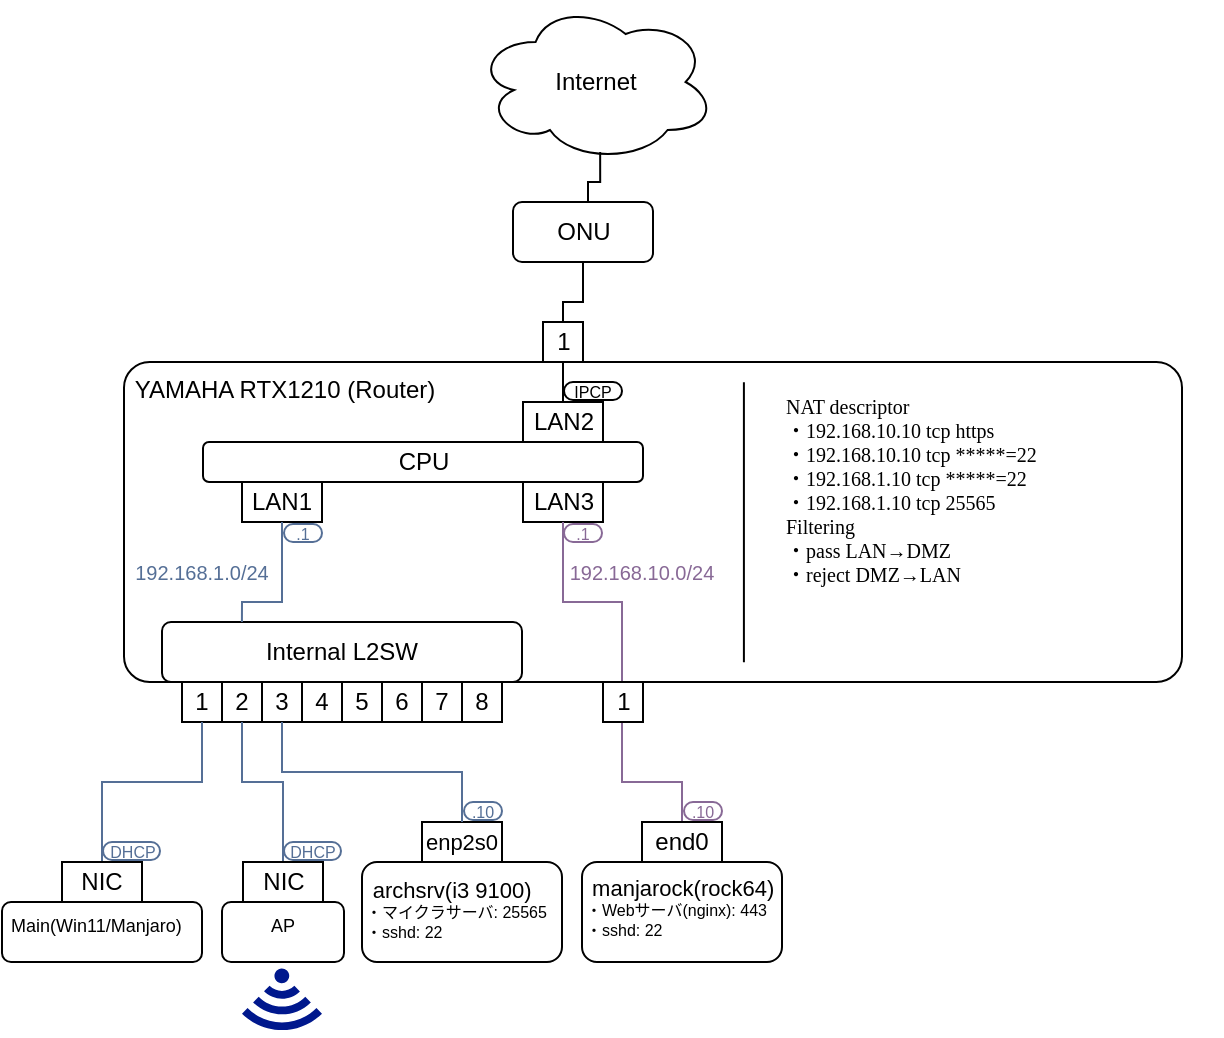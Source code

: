 <mxfile version="21.5.2" type="device">
  <diagram name="ページ1" id="dWzoqlgXtXd84_DwrpIV">
    <mxGraphModel dx="2323" dy="1350" grid="1" gridSize="10" guides="1" tooltips="1" connect="1" arrows="1" fold="1" page="1" pageScale="1" pageWidth="827" pageHeight="1169" math="0" shadow="0">
      <root>
        <mxCell id="0" />
        <mxCell id="1" parent="0" />
        <mxCell id="lqzdUDPN9IY1UOABG6k5-1" value="&amp;nbsp;YAMAHA RTX1210 (Router)" style="rounded=1;whiteSpace=wrap;html=1;fillColor=default;align=left;verticalAlign=top;arcSize=8;" parent="1" vertex="1">
          <mxGeometry x="161" y="510" width="529" height="160" as="geometry" />
        </mxCell>
        <mxCell id="lqzdUDPN9IY1UOABG6k5-2" value="CPU" style="rounded=1;whiteSpace=wrap;html=1;" parent="1" vertex="1">
          <mxGeometry x="200.5" y="550" width="220" height="20" as="geometry" />
        </mxCell>
        <mxCell id="lqzdUDPN9IY1UOABG6k5-3" value="LAN1" style="rounded=0;whiteSpace=wrap;html=1;" parent="1" vertex="1">
          <mxGeometry x="220" y="570" width="40" height="20" as="geometry" />
        </mxCell>
        <mxCell id="lqzdUDPN9IY1UOABG6k5-4" value="LAN2" style="rounded=0;whiteSpace=wrap;html=1;" parent="1" vertex="1">
          <mxGeometry x="360.5" y="530" width="40" height="20" as="geometry" />
        </mxCell>
        <mxCell id="lqzdUDPN9IY1UOABG6k5-5" value="LAN3" style="rounded=0;whiteSpace=wrap;html=1;" parent="1" vertex="1">
          <mxGeometry x="360.5" y="570" width="40" height="20" as="geometry" />
        </mxCell>
        <mxCell id="lqzdUDPN9IY1UOABG6k5-8" value="1" style="rounded=0;whiteSpace=wrap;html=1;" parent="1" vertex="1">
          <mxGeometry x="190" y="670" width="20" height="20" as="geometry" />
        </mxCell>
        <mxCell id="lqzdUDPN9IY1UOABG6k5-10" value="6" style="rounded=0;whiteSpace=wrap;html=1;" parent="1" vertex="1">
          <mxGeometry x="290" y="670" width="20" height="20" as="geometry" />
        </mxCell>
        <mxCell id="lqzdUDPN9IY1UOABG6k5-11" value="2" style="rounded=0;whiteSpace=wrap;html=1;" parent="1" vertex="1">
          <mxGeometry x="210" y="670" width="20" height="20" as="geometry" />
        </mxCell>
        <mxCell id="lqzdUDPN9IY1UOABG6k5-12" value="7" style="rounded=0;whiteSpace=wrap;html=1;" parent="1" vertex="1">
          <mxGeometry x="310" y="670" width="20" height="20" as="geometry" />
        </mxCell>
        <mxCell id="lqzdUDPN9IY1UOABG6k5-13" value="3" style="rounded=0;whiteSpace=wrap;html=1;" parent="1" vertex="1">
          <mxGeometry x="230" y="670" width="20" height="20" as="geometry" />
        </mxCell>
        <mxCell id="lqzdUDPN9IY1UOABG6k5-14" value="8" style="rounded=0;whiteSpace=wrap;html=1;" parent="1" vertex="1">
          <mxGeometry x="330" y="670" width="20" height="20" as="geometry" />
        </mxCell>
        <mxCell id="lqzdUDPN9IY1UOABG6k5-15" value="4" style="rounded=0;whiteSpace=wrap;html=1;" parent="1" vertex="1">
          <mxGeometry x="250" y="670" width="20" height="20" as="geometry" />
        </mxCell>
        <mxCell id="lqzdUDPN9IY1UOABG6k5-17" value="5" style="rounded=0;whiteSpace=wrap;html=1;" parent="1" vertex="1">
          <mxGeometry x="270" y="670" width="20" height="20" as="geometry" />
        </mxCell>
        <mxCell id="lqzdUDPN9IY1UOABG6k5-27" value="Internal L2SW" style="rounded=1;whiteSpace=wrap;html=1;" parent="1" vertex="1">
          <mxGeometry x="180" y="640" width="180" height="30" as="geometry" />
        </mxCell>
        <mxCell id="lqzdUDPN9IY1UOABG6k5-32" value="" style="endArrow=none;html=1;rounded=0;entryX=0.5;entryY=1;entryDx=0;entryDy=0;edgeStyle=orthogonalEdgeStyle;exitX=0.222;exitY=0;exitDx=0;exitDy=0;exitPerimeter=0;strokeColor=#556F96;fontColor=#556F96;" parent="1" source="lqzdUDPN9IY1UOABG6k5-27" target="lqzdUDPN9IY1UOABG6k5-3" edge="1">
          <mxGeometry width="50" height="50" relative="1" as="geometry">
            <mxPoint x="200" y="620" as="sourcePoint" />
            <mxPoint x="320" y="570" as="targetPoint" />
            <Array as="points">
              <mxPoint x="220" y="630" />
              <mxPoint x="240" y="630" />
            </Array>
          </mxGeometry>
        </mxCell>
        <mxCell id="lqzdUDPN9IY1UOABG6k5-35" value="" style="endArrow=none;html=1;rounded=0;entryX=0.5;entryY=1;entryDx=0;entryDy=0;edgeStyle=orthogonalEdgeStyle;strokeColor=#886996;fontColor=#886996;exitX=0.5;exitY=0;exitDx=0;exitDy=0;" parent="1" source="KZwTm3uXWQHPpoS__qp3-7" target="lqzdUDPN9IY1UOABG6k5-5" edge="1">
          <mxGeometry width="50" height="50" relative="1" as="geometry">
            <mxPoint x="420" y="730" as="sourcePoint" />
            <mxPoint x="440" y="670" as="targetPoint" />
            <Array as="points">
              <mxPoint x="440" y="720" />
              <mxPoint x="410" y="720" />
              <mxPoint x="410" y="630" />
              <mxPoint x="381" y="630" />
            </Array>
          </mxGeometry>
        </mxCell>
        <mxCell id="lqzdUDPN9IY1UOABG6k5-18" value="1" style="rounded=0;whiteSpace=wrap;html=1;" parent="1" vertex="1">
          <mxGeometry x="400.5" y="670" width="20" height="20" as="geometry" />
        </mxCell>
        <mxCell id="lqzdUDPN9IY1UOABG6k5-38" value="&lt;div style=&quot;font-size: 8px;&quot; align=&quot;center&quot;&gt;.1&lt;/div&gt;" style="rounded=1;whiteSpace=wrap;html=1;arcSize=50;align=center;verticalAlign=middle;fontSize=8;strokeColor=#556F96;fontColor=#556F96;" parent="1" vertex="1">
          <mxGeometry x="241" y="591" width="19" height="9" as="geometry" />
        </mxCell>
        <mxCell id="lqzdUDPN9IY1UOABG6k5-40" value="&lt;font style=&quot;font-size: 10px;&quot;&gt;192.168.1.0/24&lt;/font&gt;" style="text;html=1;strokeColor=none;fillColor=none;align=center;verticalAlign=middle;whiteSpace=wrap;rounded=0;fontColor=#556F96;" parent="1" vertex="1">
          <mxGeometry x="160" y="610" width="80" height="10" as="geometry" />
        </mxCell>
        <mxCell id="lqzdUDPN9IY1UOABG6k5-43" value="" style="endArrow=none;html=1;rounded=0;exitX=0.5;exitY=1;exitDx=0;exitDy=0;entryX=0.5;entryY=0;entryDx=0;entryDy=0;edgeStyle=orthogonalEdgeStyle;strokeColor=#556F96;fontColor=#556F96;" parent="1" source="lqzdUDPN9IY1UOABG6k5-8" target="lqzdUDPN9IY1UOABG6k5-42" edge="1">
          <mxGeometry width="50" height="50" relative="1" as="geometry">
            <mxPoint x="210" y="710" as="sourcePoint" />
            <mxPoint x="260" y="660" as="targetPoint" />
            <Array as="points">
              <mxPoint x="200" y="720" />
              <mxPoint x="150" y="720" />
            </Array>
          </mxGeometry>
        </mxCell>
        <mxCell id="lqzdUDPN9IY1UOABG6k5-48" value="" style="endArrow=none;html=1;rounded=0;entryX=0.5;entryY=1;entryDx=0;entryDy=0;exitX=0.5;exitY=0;exitDx=0;exitDy=0;edgeStyle=orthogonalEdgeStyle;strokeColor=#556F96;fontColor=#556F96;" parent="1" source="lqzdUDPN9IY1UOABG6k5-46" target="lqzdUDPN9IY1UOABG6k5-11" edge="1">
          <mxGeometry width="50" height="50" relative="1" as="geometry">
            <mxPoint x="240" y="760" as="sourcePoint" />
            <mxPoint x="290" y="710" as="targetPoint" />
            <Array as="points">
              <mxPoint x="241" y="720" />
              <mxPoint x="220" y="720" />
            </Array>
          </mxGeometry>
        </mxCell>
        <mxCell id="lqzdUDPN9IY1UOABG6k5-53" value="&lt;font style=&quot;font-size: 10px;&quot;&gt;192.168.10.0/24&lt;/font&gt;" style="text;html=1;strokeColor=none;fillColor=none;align=center;verticalAlign=middle;whiteSpace=wrap;rounded=0;fontColor=#886996;" parent="1" vertex="1">
          <mxGeometry x="380" y="610" width="80" height="10" as="geometry" />
        </mxCell>
        <mxCell id="lqzdUDPN9IY1UOABG6k5-54" value="&lt;div style=&quot;font-size: 8px;&quot; align=&quot;center&quot;&gt;.1&lt;/div&gt;" style="rounded=1;whiteSpace=wrap;html=1;arcSize=50;align=center;verticalAlign=middle;fontSize=8;strokeColor=#886996;fontColor=#886996;" parent="1" vertex="1">
          <mxGeometry x="381" y="591" width="19" height="9" as="geometry" />
        </mxCell>
        <mxCell id="lqzdUDPN9IY1UOABG6k5-56" value="IPCP" style="rounded=1;whiteSpace=wrap;html=1;arcSize=50;align=center;verticalAlign=middle;fontSize=8;strokeColor=#000000;fontColor=#000000;" parent="1" vertex="1">
          <mxGeometry x="381" y="520" width="29" height="9" as="geometry" />
        </mxCell>
        <mxCell id="lqzdUDPN9IY1UOABG6k5-58" value="ONU" style="rounded=1;whiteSpace=wrap;html=1;" parent="1" vertex="1">
          <mxGeometry x="355.5" y="430" width="70" height="30" as="geometry" />
        </mxCell>
        <mxCell id="lqzdUDPN9IY1UOABG6k5-59" value="Internet" style="ellipse;shape=cloud;whiteSpace=wrap;html=1;" parent="1" vertex="1">
          <mxGeometry x="336.8" y="330" width="120" height="80" as="geometry" />
        </mxCell>
        <mxCell id="lqzdUDPN9IY1UOABG6k5-61" value="" style="endArrow=none;html=1;rounded=0;exitX=0.5;exitY=0;exitDx=0;exitDy=0;entryX=0.519;entryY=0.938;entryDx=0;entryDy=0;entryPerimeter=0;edgeStyle=orthogonalEdgeStyle;" parent="1" source="lqzdUDPN9IY1UOABG6k5-58" target="lqzdUDPN9IY1UOABG6k5-59" edge="1">
          <mxGeometry width="50" height="50" relative="1" as="geometry">
            <mxPoint x="386.8" y="470" as="sourcePoint" />
            <mxPoint x="436.8" y="420" as="targetPoint" />
            <Array as="points">
              <mxPoint x="393" y="430" />
              <mxPoint x="393" y="420" />
              <mxPoint x="399" y="420" />
            </Array>
          </mxGeometry>
        </mxCell>
        <mxCell id="lqzdUDPN9IY1UOABG6k5-67" value="" style="endArrow=none;html=1;rounded=0;exitX=0.5;exitY=0;exitDx=0;exitDy=0;entryX=0.5;entryY=1;entryDx=0;entryDy=0;edgeStyle=orthogonalEdgeStyle;" parent="1" source="lqzdUDPN9IY1UOABG6k5-4" target="lqzdUDPN9IY1UOABG6k5-58" edge="1">
          <mxGeometry width="50" height="50" relative="1" as="geometry">
            <mxPoint x="380" y="480" as="sourcePoint" />
            <mxPoint x="430" y="430" as="targetPoint" />
            <Array as="points">
              <mxPoint x="380" y="480" />
              <mxPoint x="391" y="480" />
            </Array>
          </mxGeometry>
        </mxCell>
        <mxCell id="lqzdUDPN9IY1UOABG6k5-63" value="1" style="rounded=0;whiteSpace=wrap;html=1;" parent="1" vertex="1">
          <mxGeometry x="370.5" y="490" width="20" height="20" as="geometry" />
        </mxCell>
        <mxCell id="KZwTm3uXWQHPpoS__qp3-1" value="" style="group" vertex="1" connectable="0" parent="1">
          <mxGeometry x="100" y="750" width="100" height="60" as="geometry" />
        </mxCell>
        <mxCell id="lqzdUDPN9IY1UOABG6k5-41" value="&lt;div style=&quot;font-size: 9px;&quot;&gt;&amp;nbsp;Main&lt;font style=&quot;font-size: 9px;&quot;&gt;(Win11/Manjaro)&lt;br&gt;&lt;/font&gt;&lt;/div&gt;" style="rounded=1;whiteSpace=wrap;html=1;align=left;verticalAlign=top;" parent="KZwTm3uXWQHPpoS__qp3-1" vertex="1">
          <mxGeometry y="30" width="100" height="30" as="geometry" />
        </mxCell>
        <mxCell id="lqzdUDPN9IY1UOABG6k5-42" value="NIC" style="rounded=0;whiteSpace=wrap;html=1;" parent="KZwTm3uXWQHPpoS__qp3-1" vertex="1">
          <mxGeometry x="30" y="10" width="40" height="20" as="geometry" />
        </mxCell>
        <mxCell id="lqzdUDPN9IY1UOABG6k5-44" value="DHCP" style="rounded=1;whiteSpace=wrap;html=1;arcSize=50;align=center;verticalAlign=middle;fontSize=8;strokeColor=#556F96;fontColor=#556F96;" parent="KZwTm3uXWQHPpoS__qp3-1" vertex="1">
          <mxGeometry x="50.5" width="28.5" height="9" as="geometry" />
        </mxCell>
        <mxCell id="KZwTm3uXWQHPpoS__qp3-2" value="" style="group" vertex="1" connectable="0" parent="1">
          <mxGeometry x="210.0" y="750" width="96.8" height="65" as="geometry" />
        </mxCell>
        <mxCell id="lqzdUDPN9IY1UOABG6k5-45" value="&lt;div style=&quot;font-size: 9px;&quot; align=&quot;center&quot;&gt;&lt;font style=&quot;font-size: 9px;&quot;&gt;AP&lt;br&gt;&lt;/font&gt;&lt;/div&gt;" style="rounded=1;whiteSpace=wrap;html=1;align=center;verticalAlign=top;" parent="KZwTm3uXWQHPpoS__qp3-2" vertex="1">
          <mxGeometry y="30" width="61" height="30" as="geometry" />
        </mxCell>
        <mxCell id="lqzdUDPN9IY1UOABG6k5-46" value="NIC" style="rounded=0;whiteSpace=wrap;html=1;" parent="KZwTm3uXWQHPpoS__qp3-2" vertex="1">
          <mxGeometry x="10.5" y="10" width="40" height="20" as="geometry" />
        </mxCell>
        <mxCell id="lqzdUDPN9IY1UOABG6k5-49" value="DHCP" style="rounded=1;whiteSpace=wrap;html=1;arcSize=50;align=center;verticalAlign=middle;fontSize=8;strokeColor=#556F96;fontColor=#556F96;" parent="KZwTm3uXWQHPpoS__qp3-2" vertex="1">
          <mxGeometry x="31.0" width="28.5" height="9" as="geometry" />
        </mxCell>
        <mxCell id="lqzdUDPN9IY1UOABG6k5-47" value="" style="sketch=0;aspect=fixed;pointerEvents=1;shadow=0;dashed=0;html=1;strokeColor=none;labelPosition=center;verticalLabelPosition=bottom;verticalAlign=top;align=center;fillColor=#00188D;shape=mxgraph.mscae.enterprise.wireless_connection;rotation=90;" parent="1" vertex="1">
          <mxGeometry x="223.2" y="810" width="33.6" height="40" as="geometry" />
        </mxCell>
        <mxCell id="KZwTm3uXWQHPpoS__qp3-3" value="" style="group;fontColor=#556F96;" vertex="1" connectable="0" parent="1">
          <mxGeometry x="280" y="730" width="100" height="80" as="geometry" />
        </mxCell>
        <mxCell id="lqzdUDPN9IY1UOABG6k5-33" value="&lt;div&gt;&amp;nbsp;&lt;font style=&quot;font-size: 11px;&quot;&gt;archsrv(i3 9100)&lt;/font&gt;&lt;br&gt;&lt;/div&gt;&lt;div style=&quot;font-size: 8px;&quot;&gt;&lt;font style=&quot;font-size: 8px;&quot;&gt;・マイクラサーバ: 25565&lt;/font&gt;&lt;/div&gt;&lt;div style=&quot;font-size: 8px;&quot;&gt;&lt;font style=&quot;font-size: 8px;&quot;&gt;・sshd: 22&lt;br&gt;&lt;/font&gt;&lt;/div&gt;" style="rounded=1;whiteSpace=wrap;html=1;align=left;verticalAlign=top;" parent="KZwTm3uXWQHPpoS__qp3-3" vertex="1">
          <mxGeometry y="30" width="100" height="50" as="geometry" />
        </mxCell>
        <mxCell id="lqzdUDPN9IY1UOABG6k5-34" value="&lt;font style=&quot;font-size: 11px;&quot;&gt;enp2s0&lt;/font&gt;" style="rounded=0;whiteSpace=wrap;html=1;" parent="KZwTm3uXWQHPpoS__qp3-3" vertex="1">
          <mxGeometry x="30" y="10" width="40" height="20" as="geometry" />
        </mxCell>
        <mxCell id="lqzdUDPN9IY1UOABG6k5-55" value="&lt;div style=&quot;font-size: 8px;&quot; align=&quot;center&quot;&gt;.10&lt;/div&gt;" style="rounded=1;whiteSpace=wrap;html=1;arcSize=50;align=center;verticalAlign=middle;fontSize=8;strokeColor=#556F96;fontColor=#556F96;" parent="KZwTm3uXWQHPpoS__qp3-3" vertex="1">
          <mxGeometry x="51" width="19" height="9" as="geometry" />
        </mxCell>
        <mxCell id="KZwTm3uXWQHPpoS__qp3-4" value="" style="endArrow=none;html=1;rounded=0;exitX=0.5;exitY=0;exitDx=0;exitDy=0;entryX=0.5;entryY=1;entryDx=0;entryDy=0;edgeStyle=orthogonalEdgeStyle;strokeColor=#556F96;" edge="1" parent="1" source="lqzdUDPN9IY1UOABG6k5-34" target="lqzdUDPN9IY1UOABG6k5-13">
          <mxGeometry width="50" height="50" relative="1" as="geometry">
            <mxPoint x="250" y="800" as="sourcePoint" />
            <mxPoint x="300" y="750" as="targetPoint" />
          </mxGeometry>
        </mxCell>
        <mxCell id="KZwTm3uXWQHPpoS__qp3-5" value="" style="group;fontColor=#556F96;" vertex="1" connectable="0" parent="1">
          <mxGeometry x="390" y="730" width="100" height="80" as="geometry" />
        </mxCell>
        <mxCell id="KZwTm3uXWQHPpoS__qp3-6" value="&lt;div style=&quot;font-size: 11px;&quot;&gt;&lt;font style=&quot;font-size: 11px;&quot;&gt;&amp;nbsp;manjarock(rock64)&lt;br&gt;&lt;/font&gt;&lt;/div&gt;&lt;div style=&quot;font-size: 8px;&quot;&gt;&lt;font style=&quot;font-size: 8px;&quot;&gt;・Webサーバ(nginx): 443&lt;br&gt;&lt;/font&gt;&lt;/div&gt;&lt;div style=&quot;font-size: 8px;&quot;&gt;&lt;font style=&quot;font-size: 8px;&quot;&gt;・sshd: 22&lt;br&gt;&lt;/font&gt;&lt;/div&gt;" style="rounded=1;whiteSpace=wrap;html=1;align=left;verticalAlign=top;" vertex="1" parent="KZwTm3uXWQHPpoS__qp3-5">
          <mxGeometry y="30" width="100" height="50" as="geometry" />
        </mxCell>
        <mxCell id="KZwTm3uXWQHPpoS__qp3-7" value="end0" style="rounded=0;whiteSpace=wrap;html=1;" vertex="1" parent="KZwTm3uXWQHPpoS__qp3-5">
          <mxGeometry x="30" y="10" width="40" height="20" as="geometry" />
        </mxCell>
        <mxCell id="KZwTm3uXWQHPpoS__qp3-8" value="&lt;div style=&quot;font-size: 8px;&quot; align=&quot;center&quot;&gt;.10&lt;/div&gt;" style="rounded=1;whiteSpace=wrap;html=1;arcSize=50;align=center;verticalAlign=middle;fontSize=8;strokeColor=#886996;fontColor=#886996;" vertex="1" parent="KZwTm3uXWQHPpoS__qp3-5">
          <mxGeometry x="51" width="19" height="9" as="geometry" />
        </mxCell>
        <mxCell id="KZwTm3uXWQHPpoS__qp3-9" value="" style="endArrow=none;html=1;rounded=0;exitX=0.533;exitY=0.063;exitDx=0;exitDy=0;exitPerimeter=0;entryX=0.533;entryY=0.938;entryDx=0;entryDy=0;entryPerimeter=0;" edge="1" parent="1">
          <mxGeometry width="50" height="50" relative="1" as="geometry">
            <mxPoint x="470.957" y="520.08" as="sourcePoint" />
            <mxPoint x="470.957" y="660.08" as="targetPoint" />
          </mxGeometry>
        </mxCell>
        <mxCell id="KZwTm3uXWQHPpoS__qp3-10" value="&lt;div style=&quot;font-size: 10px;&quot;&gt;&lt;font style=&quot;font-size: 10px;&quot; face=&quot;Lucida Console&quot;&gt;NAT descriptor&lt;/font&gt;&lt;/div&gt;&lt;div style=&quot;font-size: 10px;&quot;&gt;&lt;font style=&quot;font-size: 10px;&quot; face=&quot;Lucida Console&quot;&gt;・192.168.10.10 tcp https&lt;/font&gt;&lt;/div&gt;&lt;div style=&quot;font-size: 10px;&quot;&gt;&lt;font style=&quot;font-size: 10px;&quot; face=&quot;Lucida Console&quot;&gt;・192.168.10.10 tcp *****=22&lt;/font&gt;&lt;/div&gt;&lt;div style=&quot;font-size: 10px;&quot;&gt;&lt;font style=&quot;font-size: 10px;&quot; face=&quot;Lucida Console&quot;&gt;・192.168.1.10 tcp *****=22&lt;/font&gt;&lt;/div&gt;&lt;div style=&quot;font-size: 10px;&quot;&gt;&lt;font style=&quot;font-size: 10px;&quot; face=&quot;Lucida Console&quot;&gt;・192.168.1.10 tcp 25565&lt;br&gt;&lt;/font&gt;&lt;/div&gt;&lt;div style=&quot;font-size: 10px;&quot;&gt;&lt;font style=&quot;font-size: 10px;&quot; face=&quot;Lucida Console&quot;&gt;Filtering&lt;/font&gt;&lt;/div&gt;&lt;div style=&quot;font-size: 10px;&quot;&gt;&lt;font style=&quot;font-size: 10px;&quot; face=&quot;Lucida Console&quot;&gt;・pass LAN→DMZ&lt;/font&gt;&lt;/div&gt;&lt;div style=&quot;font-size: 10px;&quot;&gt;&lt;font style=&quot;font-size: 10px;&quot; face=&quot;Lucida Console&quot;&gt;・reject DMZ→LAN&lt;br style=&quot;font-size: 10px;&quot;&gt;&lt;/font&gt;&lt;/div&gt;" style="text;html=1;strokeColor=none;fillColor=none;align=left;verticalAlign=top;whiteSpace=wrap;rounded=0;fontSize=10;" vertex="1" parent="1">
          <mxGeometry x="490" y="520" width="220" height="130" as="geometry" />
        </mxCell>
      </root>
    </mxGraphModel>
  </diagram>
</mxfile>
